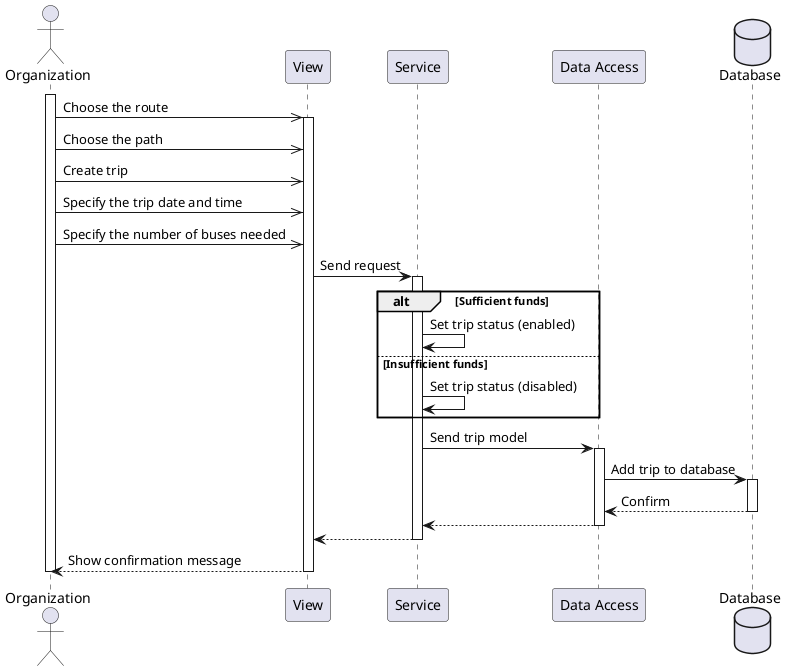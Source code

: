 @startuml create-trip


actor Organization as a
participant View as v
participant Service as s
participant "Data Access" as da
database Database as db

activate a
a ->> v: Choose the route
activate v
a ->> v: Choose the path
a ->> v: Create trip
a ->> v: Specify the trip date and time
a ->> v: Specify the number of buses needed
v -> s: Send request
activate s
alt Sufficient funds
    s -> s: Set trip status (enabled)
else Insufficient funds
    s -> s: Set trip status (disabled)
end
s -> da: Send trip model
activate da
da -> db: Add trip to database
activate db
db --> da: Confirm
deactivate db
da --> s
deactivate da
s --> v
deactivate s
v --> a: Show confirmation message
deactivate v
deactivate a


@enduml
